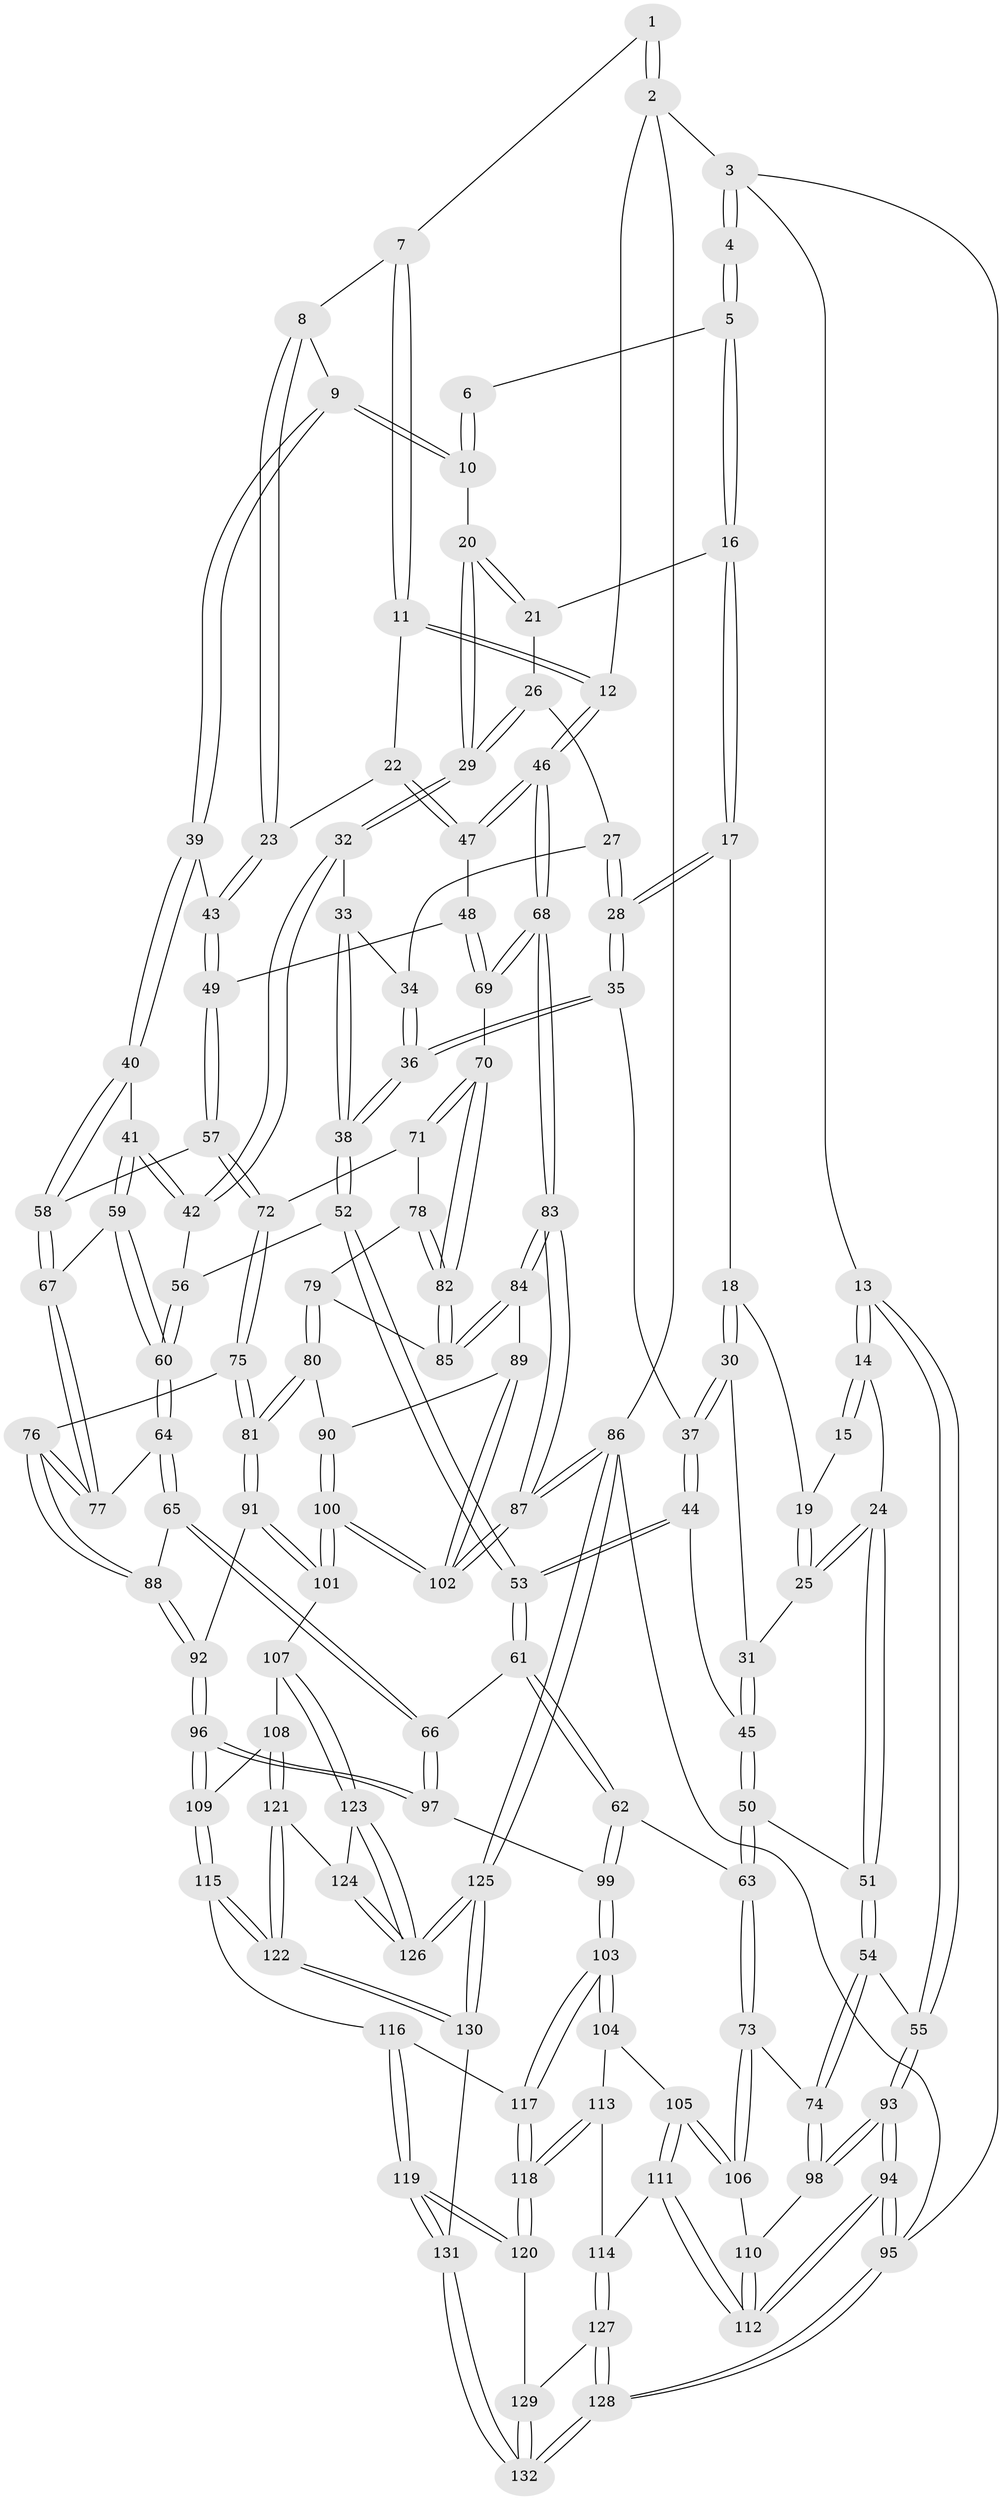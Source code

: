 // Generated by graph-tools (version 1.1) at 2025/00/03/09/25 05:00:22]
// undirected, 132 vertices, 327 edges
graph export_dot {
graph [start="1"]
  node [color=gray90,style=filled];
  1 [pos="+0.7452590081159859+0"];
  2 [pos="+1+0"];
  3 [pos="+0+0"];
  4 [pos="+0.34996310939550623+0"];
  5 [pos="+0.4113533210164563+0"];
  6 [pos="+0.6721130467601452+0"];
  7 [pos="+0.7890593039935881+0.011719817857432247"];
  8 [pos="+0.7623033516872145+0.08433612591823857"];
  9 [pos="+0.6716555736895766+0.1349203108630981"];
  10 [pos="+0.6575622398428136+0.12316536440298738"];
  11 [pos="+0.8658629714614522+0.1435897791999967"];
  12 [pos="+1+0"];
  13 [pos="+0+0"];
  14 [pos="+0.09468338641966922+0.12463213975740697"];
  15 [pos="+0.2569218114225525+0"];
  16 [pos="+0.4173026625621825+0"];
  17 [pos="+0.33203864783668735+0.12679048280555968"];
  18 [pos="+0.2633835812098136+0.10937909426653564"];
  19 [pos="+0.25093917260084336+0.056986086865696436"];
  20 [pos="+0.6050744554715595+0.1364165387799075"];
  21 [pos="+0.4594820162027218+0.009384649296760141"];
  22 [pos="+0.8624459500236321+0.1478417786813246"];
  23 [pos="+0.8258441295922228+0.16127310781781043"];
  24 [pos="+0.1180272358437407+0.16326670213537683"];
  25 [pos="+0.14798219105015709+0.16118172319551316"];
  26 [pos="+0.45904378087275594+0.01965009851560423"];
  27 [pos="+0.45371613698339924+0.054283967894882226"];
  28 [pos="+0.3403836956326384+0.15922164963540583"];
  29 [pos="+0.5504791178589031+0.19198923801027118"];
  30 [pos="+0.23499384126916897+0.16351881438143895"];
  31 [pos="+0.1912139972797746+0.16668032402933097"];
  32 [pos="+0.5428966342838025+0.20348950112948724"];
  33 [pos="+0.4631617986039605+0.16082462376662163"];
  34 [pos="+0.4508585792693084+0.08026599045794366"];
  35 [pos="+0.34464682694977467+0.18272774748925213"];
  36 [pos="+0.3546676241258061+0.1879640769813522"];
  37 [pos="+0.28827713979654124+0.20008648781515764"];
  38 [pos="+0.3906392616959116+0.22262498010854054"];
  39 [pos="+0.7271535779236932+0.2151062323653345"];
  40 [pos="+0.7052416430406725+0.23987520393669942"];
  41 [pos="+0.6218756245697985+0.2931252280309065"];
  42 [pos="+0.5428340024651234+0.2082224585000074"];
  43 [pos="+0.7427743779973535+0.2164488555925536"];
  44 [pos="+0.25903530383684803+0.2802851583374473"];
  45 [pos="+0.250068129690597+0.28199409572410505"];
  46 [pos="+1+0.2559006696629742"];
  47 [pos="+0.9015693187136279+0.2522273973462818"];
  48 [pos="+0.863169498020438+0.3083727652050541"];
  49 [pos="+0.8243944894073588+0.3169342049498597"];
  50 [pos="+0.1850998507223746+0.3086010141194398"];
  51 [pos="+0.09737651140350014+0.28949059047331754"];
  52 [pos="+0.4032900055243078+0.2683325872312289"];
  53 [pos="+0.3597539246708552+0.34467069566214664"];
  54 [pos="+0.0775510304101129+0.3064885612091986"];
  55 [pos="+0+0.3645777145552757"];
  56 [pos="+0.4792151124891535+0.271119322302941"];
  57 [pos="+0.8054696127983126+0.36089514985560595"];
  58 [pos="+0.729558015929015+0.38777341509879065"];
  59 [pos="+0.6213996689882169+0.2947601983677491"];
  60 [pos="+0.5494901728720729+0.3896343278320489"];
  61 [pos="+0.3707589922930171+0.48757050986876493"];
  62 [pos="+0.3149760689784925+0.5322352163590856"];
  63 [pos="+0.3006034847541585+0.5344440226391646"];
  64 [pos="+0.543643322605258+0.418889894934724"];
  65 [pos="+0.49286319473122137+0.4741005712276338"];
  66 [pos="+0.4466774920800562+0.4822339793792105"];
  67 [pos="+0.7189140461224488+0.39703281051240147"];
  68 [pos="+1+0.36053792450341954"];
  69 [pos="+0.9964619893048791+0.4059608434679063"];
  70 [pos="+0.9892905091008971+0.41093697727708356"];
  71 [pos="+0.8536454553066608+0.44578444896882713"];
  72 [pos="+0.8515203569344193+0.4450026363589613"];
  73 [pos="+0.22817029944540704+0.5647325165473303"];
  74 [pos="+0.16010944795186363+0.5314475311370399"];
  75 [pos="+0.7316917920521251+0.5114851405657491"];
  76 [pos="+0.7312840017553467+0.5109179160311625"];
  77 [pos="+0.6996717147837876+0.43828755662263125"];
  78 [pos="+0.8602634471512742+0.47468827636982663"];
  79 [pos="+0.8575255290899779+0.5096838499349907"];
  80 [pos="+0.8231204457419031+0.5962456455309237"];
  81 [pos="+0.7431186844150445+0.6098914384888465"];
  82 [pos="+0.9318772704112698+0.5346360049414481"];
  83 [pos="+1+0.5168740950501677"];
  84 [pos="+0.9308960179939292+0.581323954700508"];
  85 [pos="+0.929798078666937+0.551058618743142"];
  86 [pos="+1+1"];
  87 [pos="+1+1"];
  88 [pos="+0.5349467289457427+0.5160934366351984"];
  89 [pos="+0.9165753480903958+0.6028460889513901"];
  90 [pos="+0.8344906467428975+0.5980614690688203"];
  91 [pos="+0.7394043165448084+0.615595512414634"];
  92 [pos="+0.5752023209382969+0.5757930897547526"];
  93 [pos="+0+0.5292076468098433"];
  94 [pos="+0+0.8983105445069169"];
  95 [pos="+0+1"];
  96 [pos="+0.5389652523556537+0.728442449424451"];
  97 [pos="+0.5343729636767244+0.7268755761358149"];
  98 [pos="+0+0.530707663917178"];
  99 [pos="+0.414309190492628+0.7042989627784837"];
  100 [pos="+0.9101803297810638+0.7962301501608502"];
  101 [pos="+0.7196195195283543+0.7644026660778177"];
  102 [pos="+1+0.8205070870796453"];
  103 [pos="+0.37578223905362845+0.7758043669262534"];
  104 [pos="+0.22475836573687458+0.7327601007024275"];
  105 [pos="+0.19698112232415754+0.6841333051354341"];
  106 [pos="+0.21673275937835845+0.5954706089299445"];
  107 [pos="+0.7182271809201648+0.765548745655768"];
  108 [pos="+0.6053597896410092+0.7846994164507259"];
  109 [pos="+0.5916695252974826+0.7827302874684776"];
  110 [pos="+0.06583703178745721+0.6504241549318559"];
  111 [pos="+0.06272052140746613+0.7841236119440792"];
  112 [pos="+0+0.7999010764052266"];
  113 [pos="+0.23327631567705504+0.7834629852491806"];
  114 [pos="+0.17480274529772558+0.8702805764142474"];
  115 [pos="+0.5139846810809662+0.8584419879763827"];
  116 [pos="+0.4435967703128571+0.8612201796658463"];
  117 [pos="+0.3712426603211008+0.8297372550440628"];
  118 [pos="+0.3203377369344619+0.8733045435552234"];
  119 [pos="+0.3885666677773809+1"];
  120 [pos="+0.3155338381331435+0.8867011764894448"];
  121 [pos="+0.6172883065012889+0.9482533386439634"];
  122 [pos="+0.5132186873573132+1"];
  123 [pos="+0.7223163047760489+0.7933866117088225"];
  124 [pos="+0.6536366452694359+0.9624739606503064"];
  125 [pos="+0.9211966967328248+1"];
  126 [pos="+0.7872210022823154+1"];
  127 [pos="+0.1748958703226912+0.870587955813271"];
  128 [pos="+0+1"];
  129 [pos="+0.25675100688222+0.903661000317503"];
  130 [pos="+0.44155264351561835+1"];
  131 [pos="+0.4128934163086105+1"];
  132 [pos="+0+1"];
  1 -- 2;
  1 -- 2;
  1 -- 7;
  2 -- 3;
  2 -- 12;
  2 -- 86;
  3 -- 4;
  3 -- 4;
  3 -- 13;
  3 -- 95;
  4 -- 5;
  4 -- 5;
  5 -- 6;
  5 -- 16;
  5 -- 16;
  6 -- 10;
  6 -- 10;
  7 -- 8;
  7 -- 11;
  7 -- 11;
  8 -- 9;
  8 -- 23;
  8 -- 23;
  9 -- 10;
  9 -- 10;
  9 -- 39;
  9 -- 39;
  10 -- 20;
  11 -- 12;
  11 -- 12;
  11 -- 22;
  12 -- 46;
  12 -- 46;
  13 -- 14;
  13 -- 14;
  13 -- 55;
  13 -- 55;
  14 -- 15;
  14 -- 15;
  14 -- 24;
  15 -- 19;
  16 -- 17;
  16 -- 17;
  16 -- 21;
  17 -- 18;
  17 -- 28;
  17 -- 28;
  18 -- 19;
  18 -- 30;
  18 -- 30;
  19 -- 25;
  19 -- 25;
  20 -- 21;
  20 -- 21;
  20 -- 29;
  20 -- 29;
  21 -- 26;
  22 -- 23;
  22 -- 47;
  22 -- 47;
  23 -- 43;
  23 -- 43;
  24 -- 25;
  24 -- 25;
  24 -- 51;
  24 -- 51;
  25 -- 31;
  26 -- 27;
  26 -- 29;
  26 -- 29;
  27 -- 28;
  27 -- 28;
  27 -- 34;
  28 -- 35;
  28 -- 35;
  29 -- 32;
  29 -- 32;
  30 -- 31;
  30 -- 37;
  30 -- 37;
  31 -- 45;
  31 -- 45;
  32 -- 33;
  32 -- 42;
  32 -- 42;
  33 -- 34;
  33 -- 38;
  33 -- 38;
  34 -- 36;
  34 -- 36;
  35 -- 36;
  35 -- 36;
  35 -- 37;
  36 -- 38;
  36 -- 38;
  37 -- 44;
  37 -- 44;
  38 -- 52;
  38 -- 52;
  39 -- 40;
  39 -- 40;
  39 -- 43;
  40 -- 41;
  40 -- 58;
  40 -- 58;
  41 -- 42;
  41 -- 42;
  41 -- 59;
  41 -- 59;
  42 -- 56;
  43 -- 49;
  43 -- 49;
  44 -- 45;
  44 -- 53;
  44 -- 53;
  45 -- 50;
  45 -- 50;
  46 -- 47;
  46 -- 47;
  46 -- 68;
  46 -- 68;
  47 -- 48;
  48 -- 49;
  48 -- 69;
  48 -- 69;
  49 -- 57;
  49 -- 57;
  50 -- 51;
  50 -- 63;
  50 -- 63;
  51 -- 54;
  51 -- 54;
  52 -- 53;
  52 -- 53;
  52 -- 56;
  53 -- 61;
  53 -- 61;
  54 -- 55;
  54 -- 74;
  54 -- 74;
  55 -- 93;
  55 -- 93;
  56 -- 60;
  56 -- 60;
  57 -- 58;
  57 -- 72;
  57 -- 72;
  58 -- 67;
  58 -- 67;
  59 -- 60;
  59 -- 60;
  59 -- 67;
  60 -- 64;
  60 -- 64;
  61 -- 62;
  61 -- 62;
  61 -- 66;
  62 -- 63;
  62 -- 99;
  62 -- 99;
  63 -- 73;
  63 -- 73;
  64 -- 65;
  64 -- 65;
  64 -- 77;
  65 -- 66;
  65 -- 66;
  65 -- 88;
  66 -- 97;
  66 -- 97;
  67 -- 77;
  67 -- 77;
  68 -- 69;
  68 -- 69;
  68 -- 83;
  68 -- 83;
  69 -- 70;
  70 -- 71;
  70 -- 71;
  70 -- 82;
  70 -- 82;
  71 -- 72;
  71 -- 78;
  72 -- 75;
  72 -- 75;
  73 -- 74;
  73 -- 106;
  73 -- 106;
  74 -- 98;
  74 -- 98;
  75 -- 76;
  75 -- 81;
  75 -- 81;
  76 -- 77;
  76 -- 77;
  76 -- 88;
  76 -- 88;
  78 -- 79;
  78 -- 82;
  78 -- 82;
  79 -- 80;
  79 -- 80;
  79 -- 85;
  80 -- 81;
  80 -- 81;
  80 -- 90;
  81 -- 91;
  81 -- 91;
  82 -- 85;
  82 -- 85;
  83 -- 84;
  83 -- 84;
  83 -- 87;
  83 -- 87;
  84 -- 85;
  84 -- 85;
  84 -- 89;
  86 -- 87;
  86 -- 87;
  86 -- 125;
  86 -- 125;
  86 -- 95;
  87 -- 102;
  87 -- 102;
  88 -- 92;
  88 -- 92;
  89 -- 90;
  89 -- 102;
  89 -- 102;
  90 -- 100;
  90 -- 100;
  91 -- 92;
  91 -- 101;
  91 -- 101;
  92 -- 96;
  92 -- 96;
  93 -- 94;
  93 -- 94;
  93 -- 98;
  93 -- 98;
  94 -- 95;
  94 -- 95;
  94 -- 112;
  94 -- 112;
  95 -- 128;
  95 -- 128;
  96 -- 97;
  96 -- 97;
  96 -- 109;
  96 -- 109;
  97 -- 99;
  98 -- 110;
  99 -- 103;
  99 -- 103;
  100 -- 101;
  100 -- 101;
  100 -- 102;
  100 -- 102;
  101 -- 107;
  103 -- 104;
  103 -- 104;
  103 -- 117;
  103 -- 117;
  104 -- 105;
  104 -- 113;
  105 -- 106;
  105 -- 106;
  105 -- 111;
  105 -- 111;
  106 -- 110;
  107 -- 108;
  107 -- 123;
  107 -- 123;
  108 -- 109;
  108 -- 121;
  108 -- 121;
  109 -- 115;
  109 -- 115;
  110 -- 112;
  110 -- 112;
  111 -- 112;
  111 -- 112;
  111 -- 114;
  113 -- 114;
  113 -- 118;
  113 -- 118;
  114 -- 127;
  114 -- 127;
  115 -- 116;
  115 -- 122;
  115 -- 122;
  116 -- 117;
  116 -- 119;
  116 -- 119;
  117 -- 118;
  117 -- 118;
  118 -- 120;
  118 -- 120;
  119 -- 120;
  119 -- 120;
  119 -- 131;
  119 -- 131;
  120 -- 129;
  121 -- 122;
  121 -- 122;
  121 -- 124;
  122 -- 130;
  122 -- 130;
  123 -- 124;
  123 -- 126;
  123 -- 126;
  124 -- 126;
  124 -- 126;
  125 -- 126;
  125 -- 126;
  125 -- 130;
  125 -- 130;
  127 -- 128;
  127 -- 128;
  127 -- 129;
  128 -- 132;
  128 -- 132;
  129 -- 132;
  129 -- 132;
  130 -- 131;
  131 -- 132;
  131 -- 132;
}
